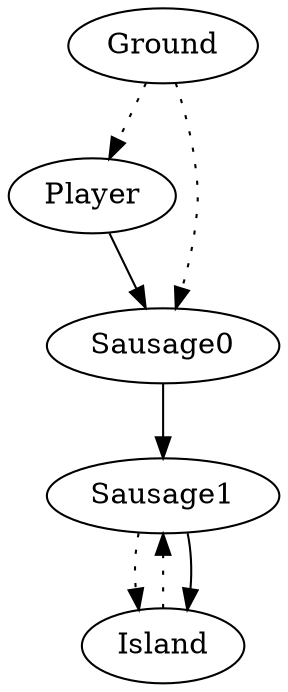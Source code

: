 digraph G {
	"Ground" -> "Player" [style=dotted];
	"Player" -> "Sausage0";
	"Ground" -> "Sausage0" [style=dotted];
	"Sausage0" -> "Sausage1";
	"Island" -> "Sausage1" [style=dotted];
	"Sausage1" -> "Island" [style=dotted];
	"Sausage1" -> "Island";
}